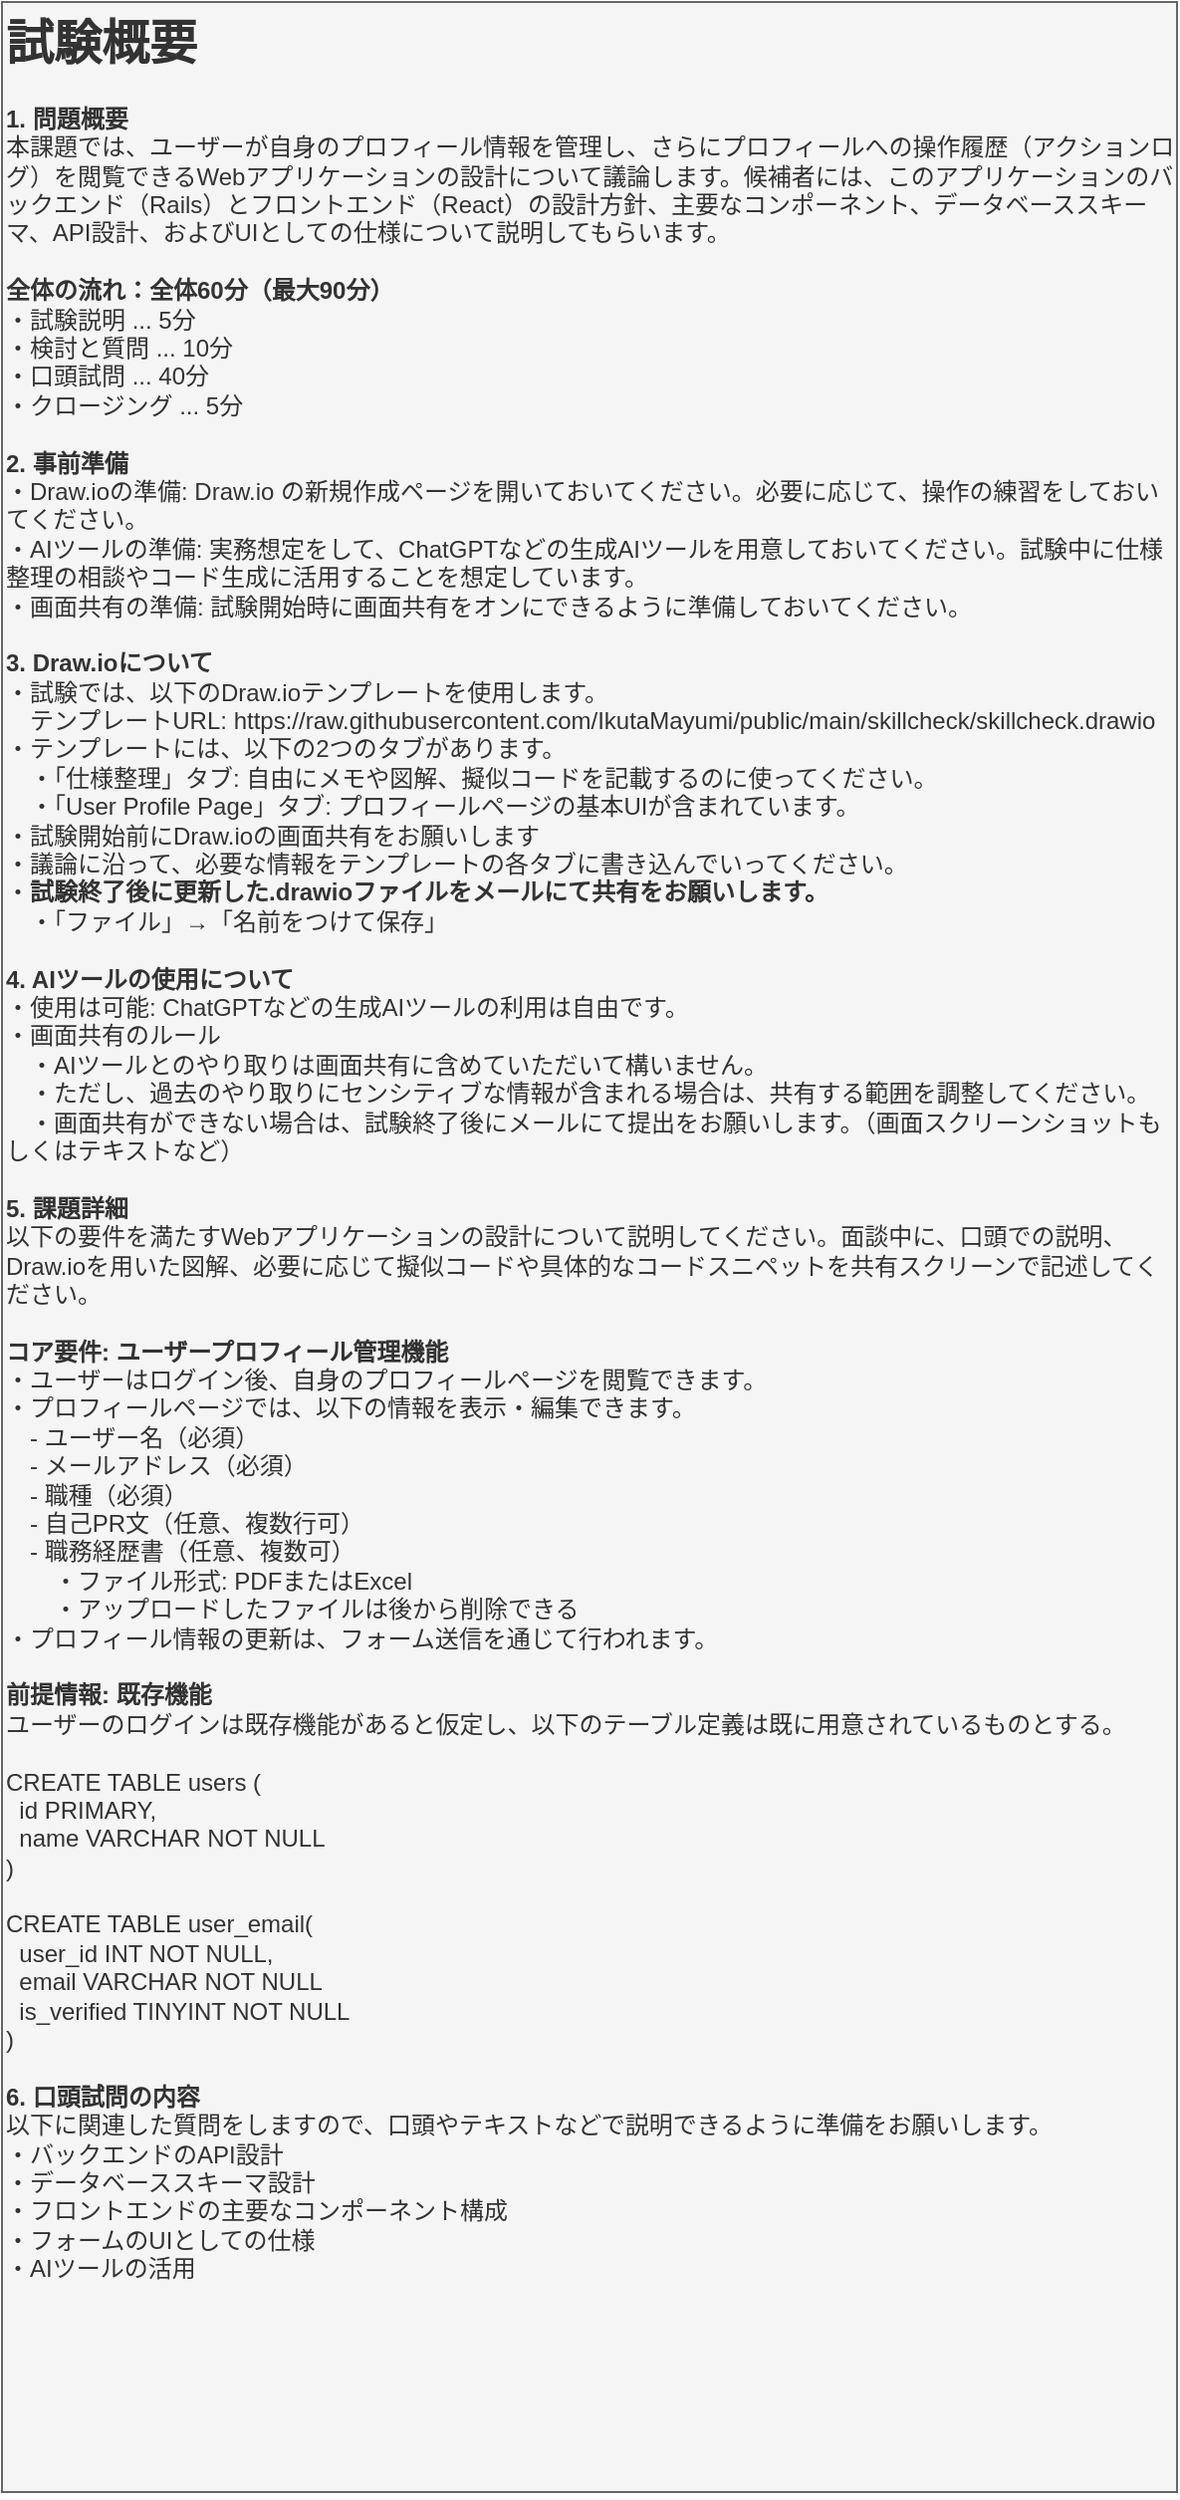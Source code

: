 <mxfile version="28.1.2" pages="3">
  <diagram id="C5RBs43oDa-KdzZeNtuy" name="試験概要">
    <mxGraphModel dx="1019" dy="547" grid="1" gridSize="10" guides="1" tooltips="1" connect="1" arrows="1" fold="1" page="1" pageScale="1" pageWidth="827" pageHeight="1169" math="0" shadow="0">
      <root>
        <mxCell id="WIyWlLk6GJQsqaUBKTNV-0" />
        <mxCell id="WIyWlLk6GJQsqaUBKTNV-1" parent="WIyWlLk6GJQsqaUBKTNV-0" />
        <mxCell id="aGybI54biNBIFPuGLW5Z-0" value="&lt;h1 style=&quot;margin-top: 0px;&quot;&gt;試験概要&lt;/h1&gt;&lt;div&gt;&lt;b&gt;1. 問題概要&lt;/b&gt;&lt;/div&gt;&lt;div&gt;本課題では、ユーザーが自身のプロフィール情報を管理し、さらにプロフィールへの操作履歴（アクションログ）を閲覧できるWebアプリケーションの設計について議論します。候補者には、このアプリケーションのバックエンド（Rails）とフロントエンド（React）の設計方針、主要なコンポーネント、データベーススキーマ、API設計、およびUIとしての仕様について説明してもらいます。&lt;br&gt;&lt;br&gt;&lt;b&gt;全体の流れ：全体60分（最大90分）&lt;br&gt;&lt;/b&gt;・試験説明 ... 5分&lt;br&gt;・検討と質問 ... 10分&lt;br&gt;・口頭試問 ... 40分&lt;br&gt;・クロージング ... 5分&lt;/div&gt;&lt;div&gt;&lt;br&gt;&lt;/div&gt;&lt;div&gt;&lt;b&gt;2. 事前準備&lt;/b&gt;&lt;/div&gt;&lt;div&gt;・Draw.ioの準備: Draw.io の新規作成ページを開いておいてください。必要に応じて、操作の練習をしておいてください。&lt;/div&gt;&lt;div&gt;・AIツールの準備: 実務想定をして、ChatGPTなどの生成AIツールを用意しておいてください。試験中に仕様整理の相談やコード生成に活用することを想定しています。&lt;/div&gt;&lt;div&gt;・画面共有の準備: 試験開始時に画面共有をオンにできるように準備しておいてください。&lt;/div&gt;&lt;div&gt;&lt;br&gt;&lt;b&gt;3. Draw.ioについて&lt;/b&gt;&lt;br&gt;&lt;div&gt;・試験では、以下のDraw.ioテンプレートを使用します。&lt;/div&gt;&lt;div&gt;　テンプレートURL:&amp;nbsp;https://raw.githubusercontent.com/IkutaMayumi/public/main/skillcheck/skillcheck.drawio&lt;/div&gt;&lt;div&gt;・&lt;span style=&quot;background-color: transparent; color: light-dark(rgb(51, 51, 51), rgb(193, 193, 193));&quot;&gt;テンプレートには、以下の2つのタブがあります。&lt;/span&gt;&lt;/div&gt;&lt;div&gt;&lt;div&gt;　・&lt;span style=&quot;background-color: transparent; color: light-dark(rgb(51, 51, 51), rgb(193, 193, 193));&quot;&gt;「仕様整理」タブ: 自由にメモや図解、擬似コードを記載するのに使ってください。&lt;/span&gt;&lt;/div&gt;　・&lt;span style=&quot;background-color: transparent; color: light-dark(rgb(51, 51, 51), rgb(193, 193, 193));&quot;&gt;「&lt;/span&gt;&lt;span style=&quot;background-color: transparent;&quot;&gt;User Profile Page&lt;/span&gt;&lt;span style=&quot;background-color: transparent; color: light-dark(rgb(51, 51, 51), rgb(193, 193, 193));&quot;&gt;」タブ: プロフィールページの基本UIが含まれています。&lt;/span&gt;&lt;/div&gt;&lt;div&gt;&lt;span style=&quot;background-color: transparent; color: light-dark(rgb(51, 51, 51), rgb(193, 193, 193));&quot;&gt;・試験開始前に&lt;/span&gt;&lt;span style=&quot;background-color: transparent; color: light-dark(rgb(51, 51, 51), rgb(193, 193, 193));&quot;&gt;Draw.ioの画面共有をお願いします&lt;/span&gt;&lt;/div&gt;&lt;div&gt;・&lt;span style=&quot;background-color: transparent; color: light-dark(rgb(51, 51, 51), rgb(193, 193, 193));&quot;&gt;議論に沿って、必要な情報をテンプレートの各タブに書き込んでいってください。&lt;br&gt;・&lt;b&gt;試験終了後に更新した.&lt;/b&gt;&lt;/span&gt;&lt;b&gt;&lt;span style=&quot;background-color: transparent;&quot;&gt;drawio&lt;/span&gt;&lt;span style=&quot;background-color: transparent; color: light-dark(rgb(51, 51, 51), rgb(193, 193, 193));&quot;&gt;ファイルをメールにて共有をお願いします。&lt;/span&gt;&lt;/b&gt;&lt;/div&gt;&lt;div&gt;&lt;span style=&quot;background-color: transparent; color: light-dark(rgb(51, 51, 51), rgb(193, 193, 193));&quot;&gt;　・「ファイル」→「名前をつけて保存」&lt;br&gt;&lt;br&gt;&lt;/span&gt;&lt;/div&gt;&lt;b&gt;4. AIツールの使用について&lt;/b&gt;&lt;br&gt;・&lt;span style=&quot;background-color: transparent;&quot;&gt;使用は可能: ChatGPTなどの生成AIツールの利用は自由です。&lt;/span&gt;&lt;div&gt;・画面共有のルール&lt;br&gt;　・AIツールとのやり取りは画面共有に含めていただいて構いません。&lt;br&gt;　・ただし、過去のやり取りにセンシティブな情報が含まれる場合は、共有する範囲を調整してください。&lt;/div&gt;　・画面共有ができない場合は、試験終了後にメールにて提出をお願いします。（画面スクリーンショットもしくはテキストなど）&lt;br&gt;&lt;div&gt;&lt;b&gt;&lt;br class=&quot;Apple-interchange-newline&quot;&gt;5. 課題詳細&lt;/b&gt;&lt;/div&gt;&lt;div&gt;以下の要件を満たすWebアプリケーションの設計について説明してください。面談中に、口頭での説明、Draw.ioを用いた図解、必要に応じて擬似コードや具体的なコードスニペットを共有スクリーンで記述してください。&lt;/div&gt;&lt;div&gt;&lt;br&gt;&lt;/div&gt;&lt;div&gt;&lt;b&gt;コア要件: ユーザープロフィール管理機能&lt;/b&gt;&lt;/div&gt;&lt;div&gt;・ユーザーはログイン後、自身のプロフィールページを閲覧できます。&lt;/div&gt;&lt;div&gt;・プロフィールページでは、以下の情報を表示・編集できます。&lt;/div&gt;&lt;div&gt;　- ユーザー名（必須）&lt;/div&gt;&lt;div&gt;　- メールアドレス（必須）&lt;/div&gt;&lt;div&gt;　- 職種（必須）&lt;/div&gt;&lt;div&gt;　- 自己PR文（任意、複数行可）&lt;/div&gt;&lt;div&gt;　- 職務経歴書（任意、複数可）&lt;/div&gt;&lt;div&gt;　　・ファイル形式: PDFまたはExcel&lt;/div&gt;&lt;div&gt;　　・アップロードしたファイルは後から削除できる&lt;/div&gt;&lt;div&gt;・プロフィール情報の更新は、フォーム送信を通じて行われます。&lt;br&gt;&lt;br&gt;&lt;b&gt;前提情報: 既存機能&lt;/b&gt;&lt;br&gt;ユーザーのログインは既存機能があると仮定し、以下のテーブル定義は既に用意されているものとする。&lt;br&gt;&lt;br&gt;&lt;div&gt;CREATE TABLE users (&lt;/div&gt;&lt;div&gt;&amp;nbsp; id PRIMARY,&lt;/div&gt;&lt;div&gt;&amp;nbsp; name VARCHAR NOT NULL&lt;/div&gt;&lt;div&gt;)&lt;/div&gt;&lt;div&gt;&lt;br&gt;&lt;/div&gt;&lt;div&gt;CREATE TABLE user_email(&lt;/div&gt;&lt;div&gt;&amp;nbsp; user_id INT NOT NULL,&lt;/div&gt;&lt;div&gt;&amp;nbsp; email VARCHAR NOT NULL&lt;/div&gt;&lt;div&gt;&amp;nbsp; is_verified TINYINT NOT NULL&lt;/div&gt;&lt;div&gt;)&lt;/div&gt;&lt;br&gt;&lt;b&gt;6. 口頭試問の内容&lt;br&gt;&lt;/b&gt;以下に関連した質問をしますので、口頭やテキストなどで説明できるように準備をお願いします。&lt;br&gt;&lt;div&gt;・バックエンドのAPI設計&lt;/div&gt;&lt;div&gt;・データベーススキーマ設計&lt;/div&gt;&lt;div&gt;・フロントエンドの主要なコンポーネント構成&lt;br&gt;・&lt;span style=&quot;background-color: transparent; color: light-dark(rgb(51, 51, 51), rgb(193, 193, 193));&quot;&gt;フォームのUIとしての仕様&lt;br&gt;&lt;/span&gt;&lt;span style=&quot;background-color: transparent; color: light-dark(rgb(51, 51, 51), rgb(193, 193, 193));&quot;&gt;・&lt;/span&gt;&lt;span style=&quot;background-color: transparent;&quot;&gt;&lt;/span&gt;&lt;span style=&quot;background-color: transparent;&quot;&gt;AIツールの活用&lt;/span&gt;&lt;/div&gt;&lt;/div&gt;&lt;/div&gt;&lt;div&gt;&lt;br&gt;&lt;/div&gt;" style="text;html=1;whiteSpace=wrap;overflow=hidden;rounded=0;fillColor=#f5f5f5;fontColor=#333333;strokeColor=#666666;" parent="WIyWlLk6GJQsqaUBKTNV-1" vertex="1">
          <mxGeometry x="80" y="80" width="590" height="1250" as="geometry" />
        </mxCell>
      </root>
    </mxGraphModel>
  </diagram>
  <diagram id="DL-vXDK1-uYY52iAVz6u" name="仕様整理">
    <mxGraphModel dx="1584" dy="851" grid="1" gridSize="10" guides="1" tooltips="1" connect="1" arrows="1" fold="1" page="1" pageScale="1" pageWidth="827" pageHeight="1169" math="0" shadow="0">
      <root>
        <mxCell id="0" />
        <mxCell id="1" parent="0" />
        <mxCell id="yjNWj8RgQ7WTDaPsMSxr-6" value="&lt;h1 style=&quot;margin-top: 0px;&quot;&gt;仕様整理&lt;/h1&gt;&lt;div&gt;入力部の仕様（要点）&lt;/div&gt;" style="text;html=1;whiteSpace=wrap;overflow=hidden;rounded=0;fillColor=#f5f5f5;fontColor=#333333;strokeColor=#666666;" parent="1" vertex="1">
          <mxGeometry x="40" y="40" width="440" height="400" as="geometry" />
        </mxCell>
        <mxCell id="fFetwOCJLS78FMropyRP-1" value="&lt;h1 style=&quot;margin-top: 0px;&quot;&gt;仕様メモ&lt;/h1&gt;&lt;div&gt;&lt;div&gt;バックエンドのAPI設計:&lt;br&gt;&lt;br&gt;&lt;/div&gt;&lt;/div&gt;" style="text;html=1;whiteSpace=wrap;overflow=hidden;rounded=0;fillColor=#f5f5f5;fontColor=#333333;strokeColor=#666666;" parent="1" vertex="1">
          <mxGeometry x="520" y="40" width="320" height="1110" as="geometry" />
        </mxCell>
        <mxCell id="XyldVggTUX_Mdkmjazph-1" value="&lt;h1 style=&quot;margin-top: 0px;&quot;&gt;仕様メモ&lt;/h1&gt;&lt;div&gt;&lt;div&gt;データベーススキーマ設計:&amp;nbsp;&lt;br&gt;&lt;br&gt;以下のテーブル定義は既に用意されているものとする。&lt;br&gt;&lt;br&gt;&lt;div&gt;CREATE TABLE users (&lt;/div&gt;&lt;div&gt;&amp;nbsp; id PRIMARY,&lt;/div&gt;&lt;div&gt;&amp;nbsp; name VARCHAR NOT NULL&lt;/div&gt;&lt;div&gt;)&lt;/div&gt;&lt;div&gt;&lt;br&gt;&lt;/div&gt;&lt;div&gt;CREATE TABLE user_email(&lt;/div&gt;&lt;div&gt;&amp;nbsp; user_id INT&amp;nbsp; NOT NULL,&lt;/div&gt;&lt;div&gt;&amp;nbsp; email VARCHAR NOT NULL&lt;/div&gt;&lt;div&gt;&amp;nbsp; is_verified TINYINT NOT NULL&lt;/div&gt;&lt;div&gt;)&lt;/div&gt;&lt;div&gt;&lt;br&gt;&lt;/div&gt;&lt;/div&gt;&lt;/div&gt;" style="text;html=1;whiteSpace=wrap;overflow=hidden;rounded=0;fillColor=#f5f5f5;fontColor=#333333;strokeColor=#666666;" vertex="1" parent="1">
          <mxGeometry x="860" y="40" width="320" height="1110" as="geometry" />
        </mxCell>
        <mxCell id="XyldVggTUX_Mdkmjazph-2" value="&lt;h1 style=&quot;margin-top: 0px;&quot;&gt;仕様メモ&lt;/h1&gt;&lt;div&gt;&lt;div&gt;フロントエンドの主要なコンポーネント構成:&lt;br&gt;&lt;br&gt;&lt;/div&gt;&lt;/div&gt;" style="text;html=1;whiteSpace=wrap;overflow=hidden;rounded=0;fillColor=#f5f5f5;fontColor=#333333;strokeColor=#666666;" vertex="1" parent="1">
          <mxGeometry x="1200" y="40" width="320" height="1110" as="geometry" />
        </mxCell>
      </root>
    </mxGraphModel>
  </diagram>
  <diagram id="profilePage" name="User Profile Page">
    <mxGraphModel dx="1426" dy="766" grid="1" gridSize="10" guides="1" tooltips="1" connect="1" arrows="1" fold="1" page="1" pageScale="1" pageWidth="1920" pageHeight="1080" math="0" shadow="0">
      <root>
        <mxCell id="0" />
        <mxCell id="1" parent="0" />
        <mxCell id="bg" value="" style="rounded=0;whiteSpace=wrap;html=1;fillColor=#FFFFFF;strokeColor=none;" parent="1" vertex="1">
          <mxGeometry width="1200" height="800" as="geometry" />
        </mxCell>
        <mxCell id="header" value="ヘッダー" style="rounded=0;whiteSpace=wrap;html=1;fillColor=#F5F5F5;strokeColor=#CCCCCC;fontSize=16;fontStyle=1;align=left;spacingLeft=16;" parent="1" vertex="1">
          <mxGeometry x="50" y="40" width="1100" height="60" as="geometry" />
        </mxCell>
        <mxCell id="profile_section" value="プロフィール情報セクション" style="rounded=0;whiteSpace=wrap;html=1;fillColor=#FFFFFF;strokeColor=#CCCCCC;align=left;spacingLeft=12;fontSize=14;" parent="1" vertex="1">
          <mxGeometry x="50" y="120" width="1100" height="640" as="geometry" />
        </mxCell>
        <mxCell id="section_title" value="ユーザープロフィール" style="rounded=0;whiteSpace=wrap;html=1;fillColor=none;strokeColor=none;fontSize=18;fontStyle=1;" parent="1" vertex="1">
          <mxGeometry x="70" y="140" width="300" height="30" as="geometry" />
        </mxCell>
        <mxCell id="label_username" value="ユーザー名（必須）" style="text;strokeColor=none;fillColor=none;align=left;verticalAlign=middle;fontSize=13;" parent="1" vertex="1">
          <mxGeometry x="70" y="190" width="200" height="24" as="geometry" />
        </mxCell>
        <mxCell id="input_username" value="" style="rounded=0;whiteSpace=wrap;html=1;fillColor=#FFFFFF;strokeColor=#BDBDBD;" parent="1" vertex="1">
          <mxGeometry x="280" y="185" width="500" height="34" as="geometry" />
        </mxCell>
        <mxCell id="hint_username" value="フルネームを入力" style="text;strokeColor=none;fillColor=none;align=left;verticalAlign=top;fontSize=11;fontColor=#888888;" parent="1" vertex="1">
          <mxGeometry x="280" y="222" width="500" height="16" as="geometry" />
        </mxCell>
        <mxCell id="label_email" value="メールアドレス（編集不可）" style="text;strokeColor=none;fillColor=none;align=left;verticalAlign=middle;fontSize=13;" parent="1" vertex="1">
          <mxGeometry x="70" y="250" width="200" height="24" as="geometry" />
        </mxCell>
        <mxCell id="input_email" value="user@example.com" style="rounded=0;whiteSpace=wrap;html=1;fillColor=#FAFAFA;strokeColor=#BDBDBD;fontColor=#666666;" parent="1" vertex="1">
          <mxGeometry x="280" y="245" width="500" height="34" as="geometry" />
        </mxCell>
        <mxCell id="badge_readonly" value="読み取り専用" style="rounded=0;whiteSpace=wrap;html=1;fillColor=#EEEEEE;strokeColor=#BDBDBD;fontSize=10;" parent="1" vertex="1">
          <mxGeometry x="790" y="245" width="90" height="24" as="geometry" />
        </mxCell>
        <mxCell id="label_occupation" value="職種（選択式）" style="text;strokeColor=none;fillColor=none;align=left;verticalAlign=middle;fontSize=13;" parent="1" vertex="1">
          <mxGeometry x="70" y="310" width="200" height="24" as="geometry" />
        </mxCell>
        <mxCell id="select_occupation" value="▼ エンジニア / デザイナー / PM ..." style="rounded=0;whiteSpace=wrap;html=1;fillColor=#FFFFFF;strokeColor=#BDBDBD;align=left;spacingLeft=10;" parent="1" vertex="1">
          <mxGeometry x="280" y="305" width="500" height="34" as="geometry" />
        </mxCell>
        <mxCell id="label_pr" value="自己PR（複数行入力）" style="text;strokeColor=none;fillColor=none;align=left;verticalAlign=middle;fontSize=13;" parent="1" vertex="1">
          <mxGeometry x="70" y="370" width="200" height="24" as="geometry" />
        </mxCell>
        <mxCell id="textarea_pr" value="実績やスキル、志向などを記入してください。" style="rounded=0;whiteSpace=wrap;html=1;fillColor=#FFFFFF;strokeColor=#BDBDBD;align=left;verticalAlign=top;spacingLeft=10;spacingTop=8;" parent="1" vertex="1">
          <mxGeometry x="280" y="365" width="730" height="120" as="geometry" />
        </mxCell>
        <mxCell id="label_resume" value="職務経歴書（PDF/Excelアップロード）" style="text;strokeColor=none;fillColor=none;align=left;verticalAlign=middle;fontSize=13;" parent="1" vertex="1">
          <mxGeometry x="70" y="510" width="260" height="24" as="geometry" />
        </mxCell>
        <mxCell id="upload_box" value="ファイルを選択（.pdf, .xls, .xlsx）" style="rounded=0;whiteSpace=wrap;html=1;fillColor=#FFFFFF;strokeColor=#BDBDBD;align=center;dashed=1;dashPattern=4 4;" parent="1" vertex="1">
          <mxGeometry x="340" y="505" width="430" height="60" as="geometry" />
        </mxCell>
        <mxCell id="upload_hint" value="最大10MB。複数ファイル可（任意）。" style="text;strokeColor=none;fillColor=none;align=left;verticalAlign=top;fontSize=11;fontColor=#888888;" parent="1" vertex="1">
          <mxGeometry x="340" y="570" width="430" height="16" as="geometry" />
        </mxCell>
        <mxCell id="btn_cancel" value="キャンセル" style="rounded=0;whiteSpace=wrap;html=1;fillColor=#EEEEEE;strokeColor=#BDBDBD;align=center;" parent="1" vertex="1">
          <mxGeometry x="920" y="650" width="100" height="40" as="geometry" />
        </mxCell>
        <mxCell id="btn_save" value="保存" style="rounded=0;whiteSpace=wrap;html=1;fillColor=#1976D2;fontColor=#FFFFFF;strokeColor=#1565C0;align=center;fontStyle=1;" parent="1" vertex="1">
          <mxGeometry x="1030" y="650" width="120" height="40" as="geometry" />
        </mxCell>
        <mxCell id="required_note" value="※ 必須項目はラベルに（必須）を表示し、未入力時は即時にエラーメッセージを表示" style="text;strokeColor=none;fillColor=none;align=left;verticalAlign=top;fontSize=11;fontColor=#888888;" parent="1" vertex="1">
          <mxGeometry x="70" y="700" width="900" height="20" as="geometry" />
        </mxCell>
      </root>
    </mxGraphModel>
  </diagram>
</mxfile>
